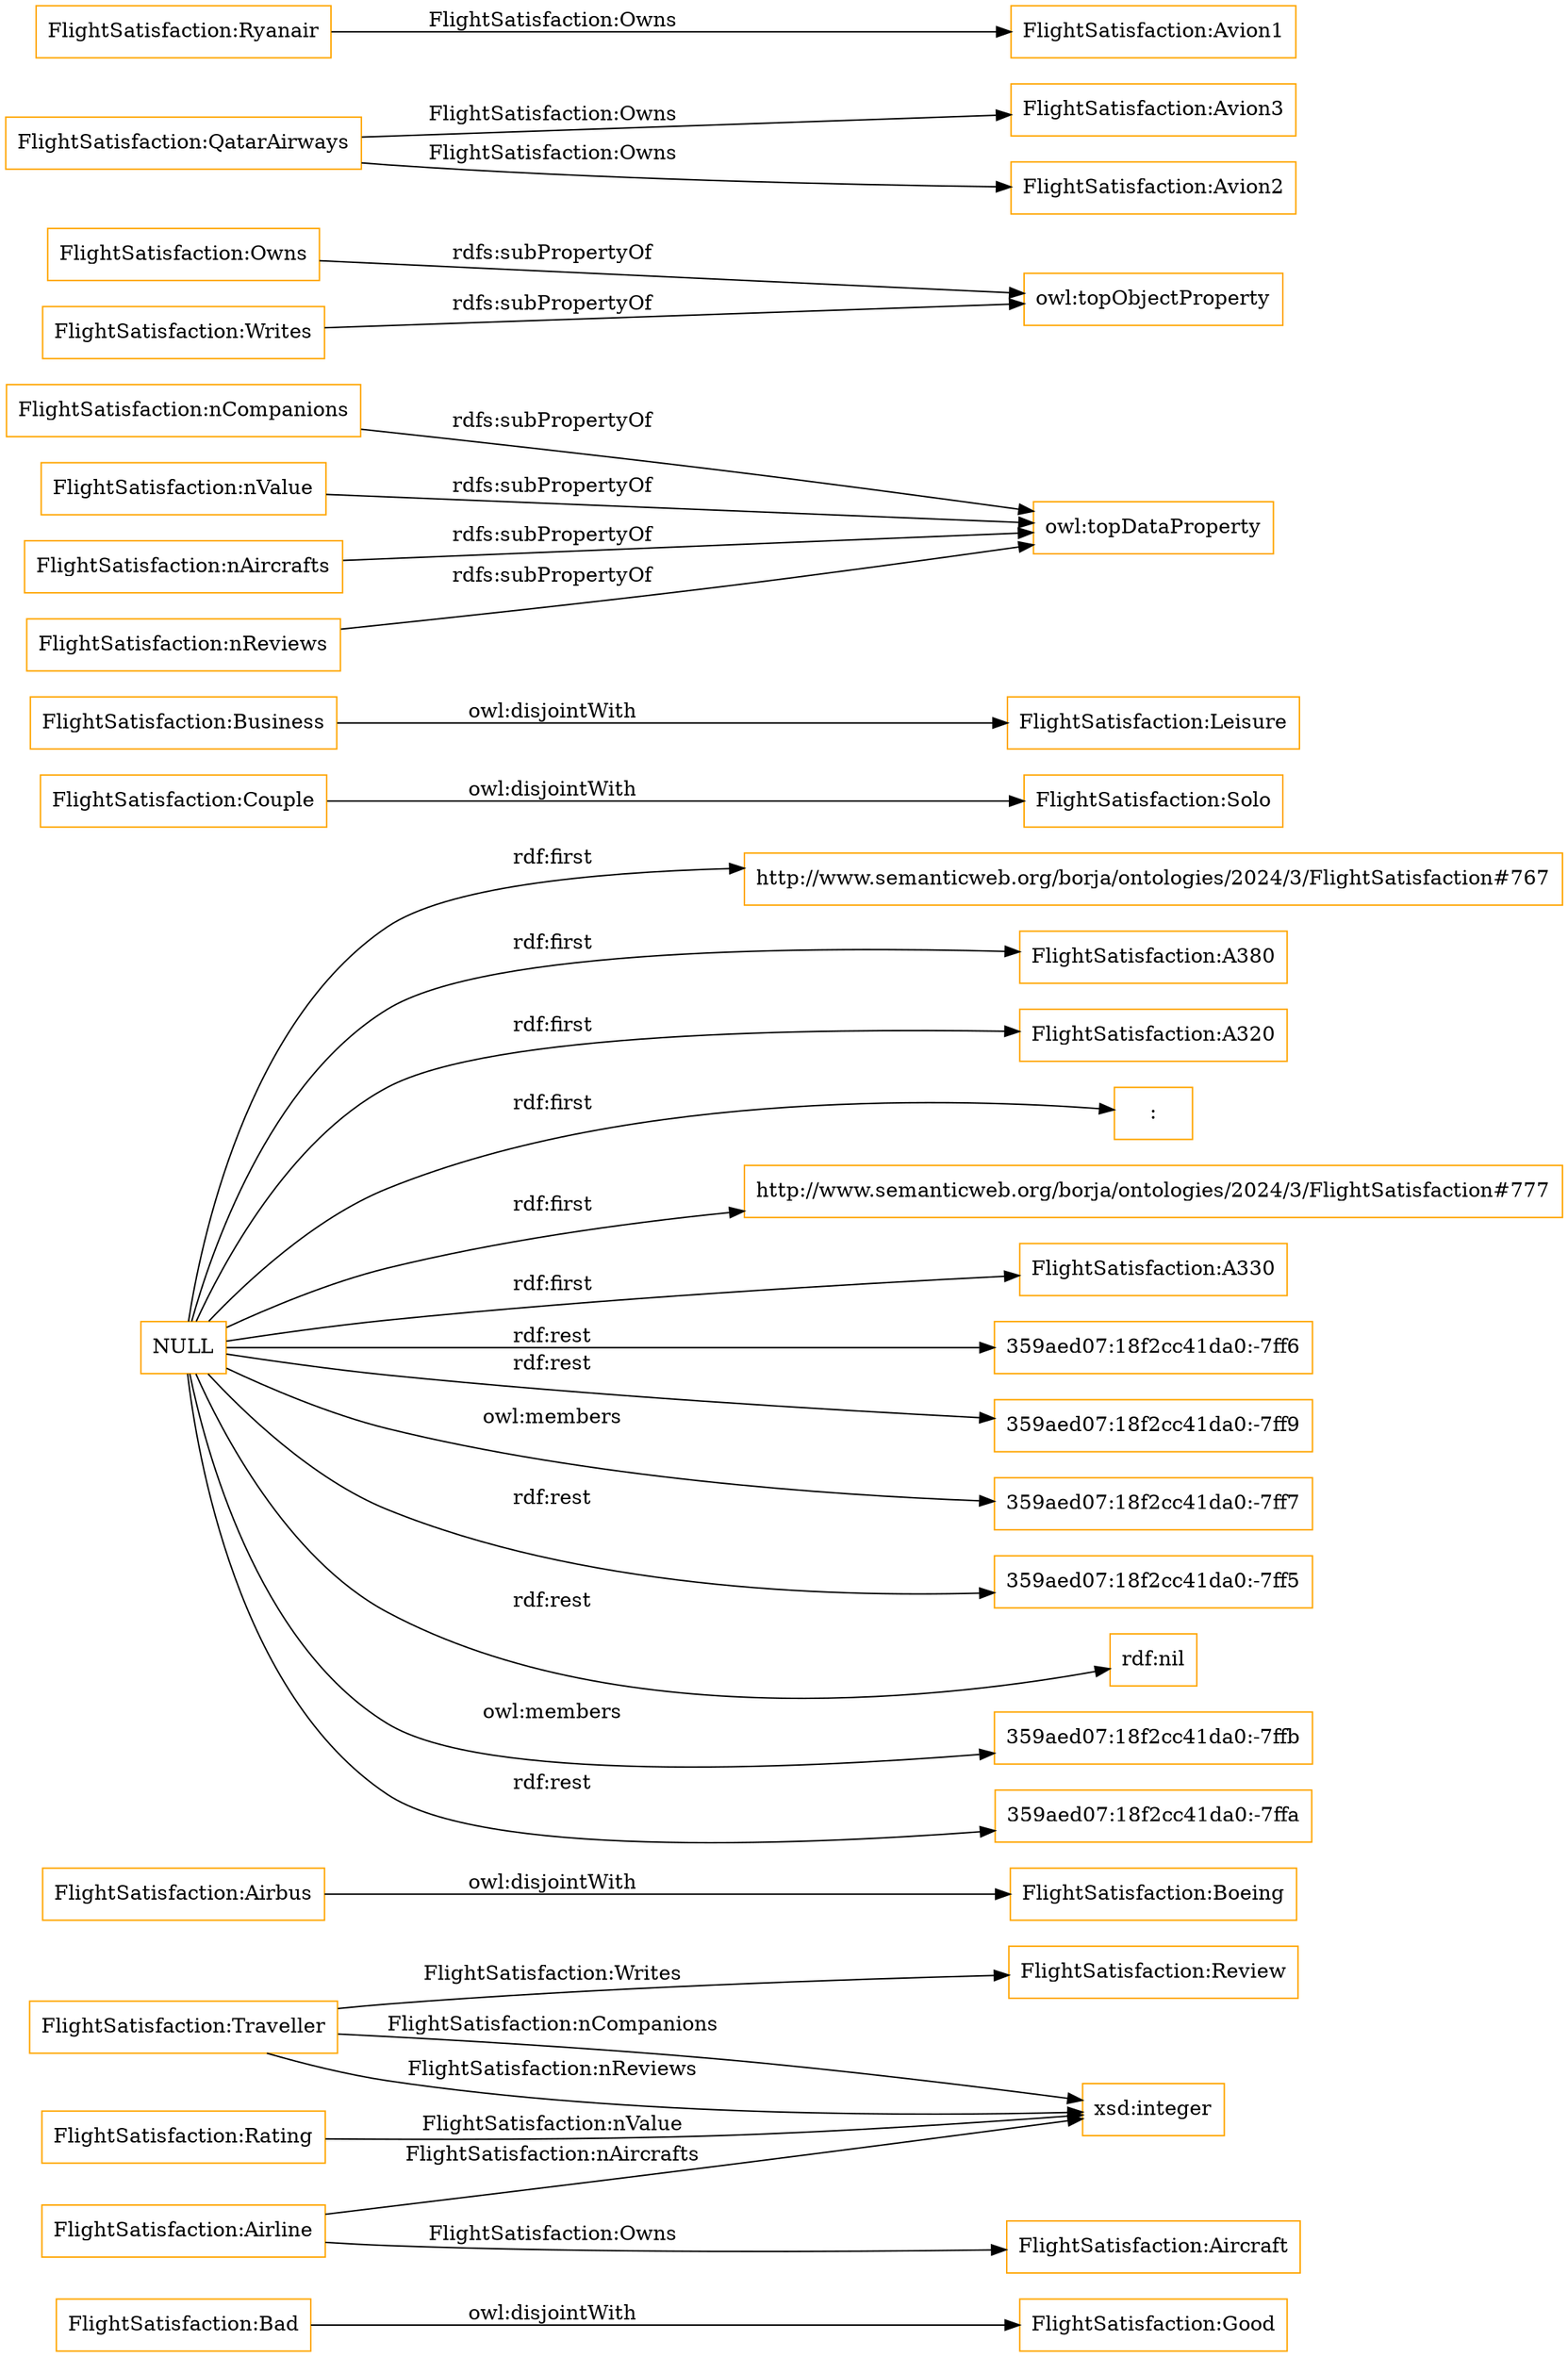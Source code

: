 digraph ar2dtool_diagram { 
rankdir=LR;
size="1501"
node [shape = rectangle, color="orange"]; "FlightSatisfaction:Bad" "FlightSatisfaction:Review" "FlightSatisfaction:Airline" "FlightSatisfaction:Boeing" "http://www.semanticweb.org/borja/ontologies/2024/3/FlightSatisfaction#767" "FlightSatisfaction:Aircraft" "FlightSatisfaction:A380" "FlightSatisfaction:Traveller" "FlightSatisfaction:A320" ":" "FlightSatisfaction:Couple" "http://www.semanticweb.org/borja/ontologies/2024/3/FlightSatisfaction#777" "FlightSatisfaction:Solo" "FlightSatisfaction:Leisure" "FlightSatisfaction:Good" "FlightSatisfaction:Business" "FlightSatisfaction:Rating" "FlightSatisfaction:Airbus" "FlightSatisfaction:A330" ; /*classes style*/
	"FlightSatisfaction:Couple" -> "FlightSatisfaction:Solo" [ label = "owl:disjointWith" ];
	"FlightSatisfaction:nCompanions" -> "owl:topDataProperty" [ label = "rdfs:subPropertyOf" ];
	"FlightSatisfaction:Bad" -> "FlightSatisfaction:Good" [ label = "owl:disjointWith" ];
	"FlightSatisfaction:Owns" -> "owl:topObjectProperty" [ label = "rdfs:subPropertyOf" ];
	"FlightSatisfaction:Business" -> "FlightSatisfaction:Leisure" [ label = "owl:disjointWith" ];
	"FlightSatisfaction:QatarAirways" -> "FlightSatisfaction:Avion3" [ label = "FlightSatisfaction:Owns" ];
	"FlightSatisfaction:QatarAirways" -> "FlightSatisfaction:Avion2" [ label = "FlightSatisfaction:Owns" ];
	"FlightSatisfaction:nValue" -> "owl:topDataProperty" [ label = "rdfs:subPropertyOf" ];
	"FlightSatisfaction:Airbus" -> "FlightSatisfaction:Boeing" [ label = "owl:disjointWith" ];
	"FlightSatisfaction:nAircrafts" -> "owl:topDataProperty" [ label = "rdfs:subPropertyOf" ];
	"FlightSatisfaction:Ryanair" -> "FlightSatisfaction:Avion1" [ label = "FlightSatisfaction:Owns" ];
	"FlightSatisfaction:nReviews" -> "owl:topDataProperty" [ label = "rdfs:subPropertyOf" ];
	"NULL" -> "http://www.semanticweb.org/borja/ontologies/2024/3/FlightSatisfaction#767" [ label = "rdf:first" ];
	"NULL" -> "359aed07:18f2cc41da0:-7ff6" [ label = "rdf:rest" ];
	"NULL" -> "359aed07:18f2cc41da0:-7ff9" [ label = "rdf:rest" ];
	"NULL" -> "359aed07:18f2cc41da0:-7ff7" [ label = "owl:members" ];
	"NULL" -> "FlightSatisfaction:A330" [ label = "rdf:first" ];
	"NULL" -> "359aed07:18f2cc41da0:-7ff5" [ label = "rdf:rest" ];
	"NULL" -> "rdf:nil" [ label = "rdf:rest" ];
	"NULL" -> "359aed07:18f2cc41da0:-7ffb" [ label = "owl:members" ];
	"NULL" -> "http://www.semanticweb.org/borja/ontologies/2024/3/FlightSatisfaction#777" [ label = "rdf:first" ];
	"NULL" -> "FlightSatisfaction:A320" [ label = "rdf:first" ];
	"NULL" -> "FlightSatisfaction:A380" [ label = "rdf:first" ];
	"NULL" -> "359aed07:18f2cc41da0:-7ffa" [ label = "rdf:rest" ];
	"NULL" -> ":" [ label = "rdf:first" ];
	"FlightSatisfaction:Writes" -> "owl:topObjectProperty" [ label = "rdfs:subPropertyOf" ];
	"FlightSatisfaction:Airline" -> "xsd:integer" [ label = "FlightSatisfaction:nAircrafts" ];
	"FlightSatisfaction:Airline" -> "FlightSatisfaction:Aircraft" [ label = "FlightSatisfaction:Owns" ];
	"FlightSatisfaction:Traveller" -> "xsd:integer" [ label = "FlightSatisfaction:nReviews" ];
	"FlightSatisfaction:Traveller" -> "xsd:integer" [ label = "FlightSatisfaction:nCompanions" ];
	"FlightSatisfaction:Rating" -> "xsd:integer" [ label = "FlightSatisfaction:nValue" ];
	"FlightSatisfaction:Traveller" -> "FlightSatisfaction:Review" [ label = "FlightSatisfaction:Writes" ];

}
